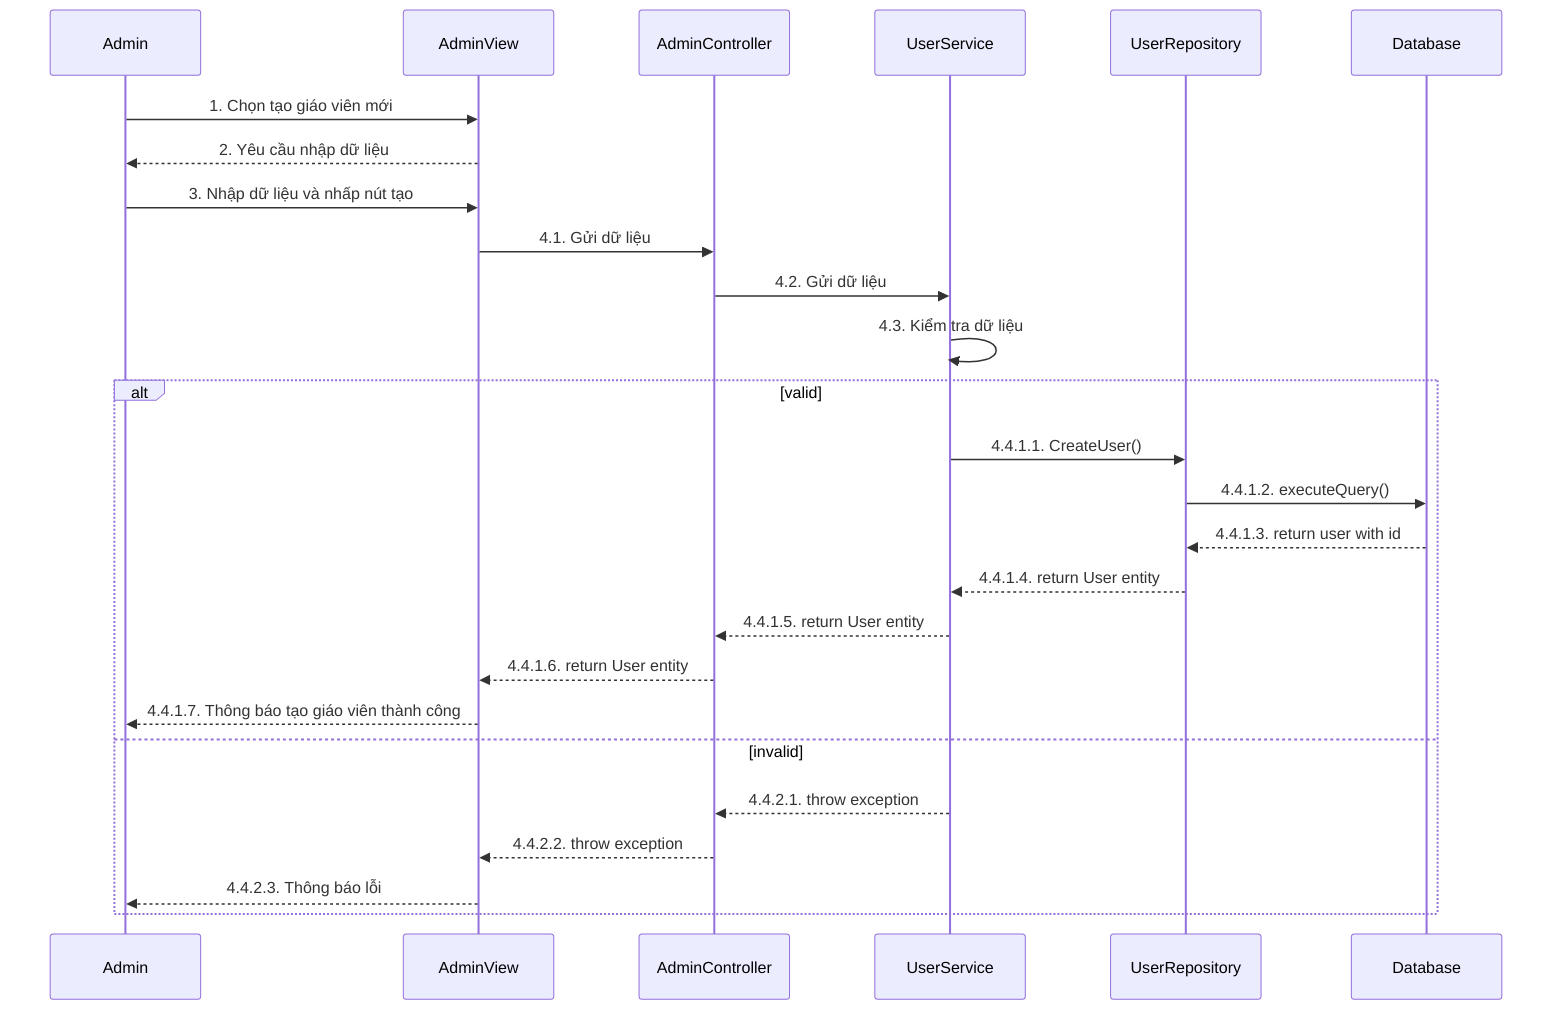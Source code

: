 sequenceDiagram
    participant Admin
    participant AdminView
    participant AdminController
    participant UserService
    participant UserRepository
    participant Database

    Admin->>AdminView: 1. Chọn tạo giáo viên mới
    AdminView-->>Admin: 2. Yêu cầu nhập dữ liệu
    Admin->>AdminView: 3. Nhập dữ liệu và nhấp nút tạo
    
    AdminView->>AdminController: 4.1. Gửi dữ liệu
    AdminController->>UserService: 4.2. Gửi dữ liệu
    UserService->>UserService: 4.3. Kiểm tra dữ liệu

    alt valid
        UserService->>UserRepository: 4.4.1.1. CreateUser()
        UserRepository->>Database: 4.4.1.2. executeQuery()
        
        Database-->>UserRepository: 4.4.1.3. return user with id
        UserRepository-->>UserService: 4.4.1.4. return User entity
        UserService-->>AdminController: 4.4.1.5. return User entity
        AdminController-->>AdminView: 4.4.1.6. return User entity
        AdminView-->>Admin: 4.4.1.7. Thông báo tạo giáo viên thành công
    else invalid
        UserService-->>AdminController: 4.4.2.1. throw exception
        AdminController-->>AdminView: 4.4.2.2. throw exception
        AdminView-->>Admin: 4.4.2.3. Thông báo lỗi
    end
